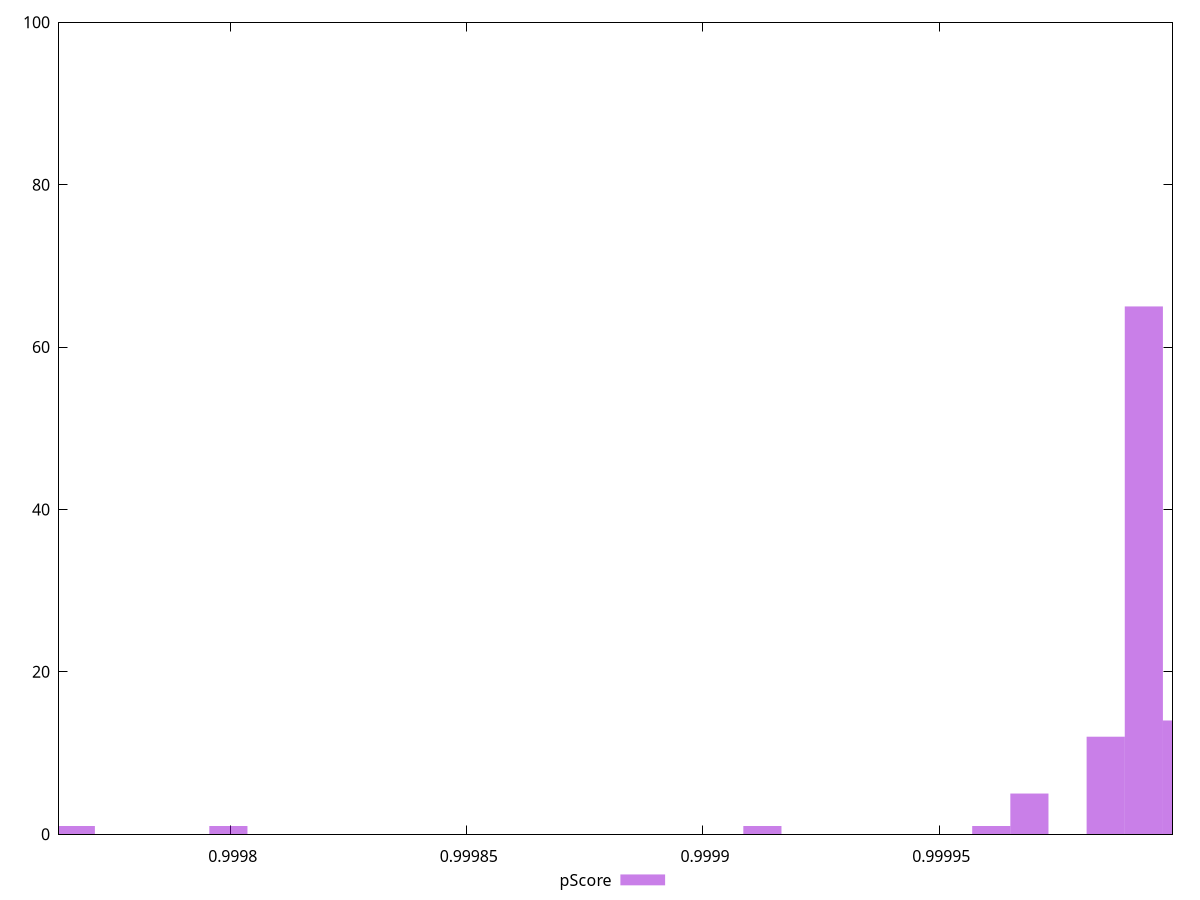 reset

$pScore <<EOF
0.9999933275305066 65
1.0000014026076447 14
0.9999852524533688 12
0.9999691022990929 5
0.9999125767591273 1
0.9997995256791962 1
0.9997672253706444 1
0.9999610272219549 1
EOF

set key outside below
set boxwidth 0.000008075077137935404
set xrange [0.9997636670093073:0.9999993949667043]
set yrange [0:100]
set trange [0:100]
set style fill transparent solid 0.5 noborder
set terminal svg size 640, 490 enhanced background rgb 'white'
set output "reprap/max-potential-fid/samples/pages+cached+noexternal+nofonts+nosvg+noimg/pScore/histogram.svg"

plot $pScore title "pScore" with boxes

reset
